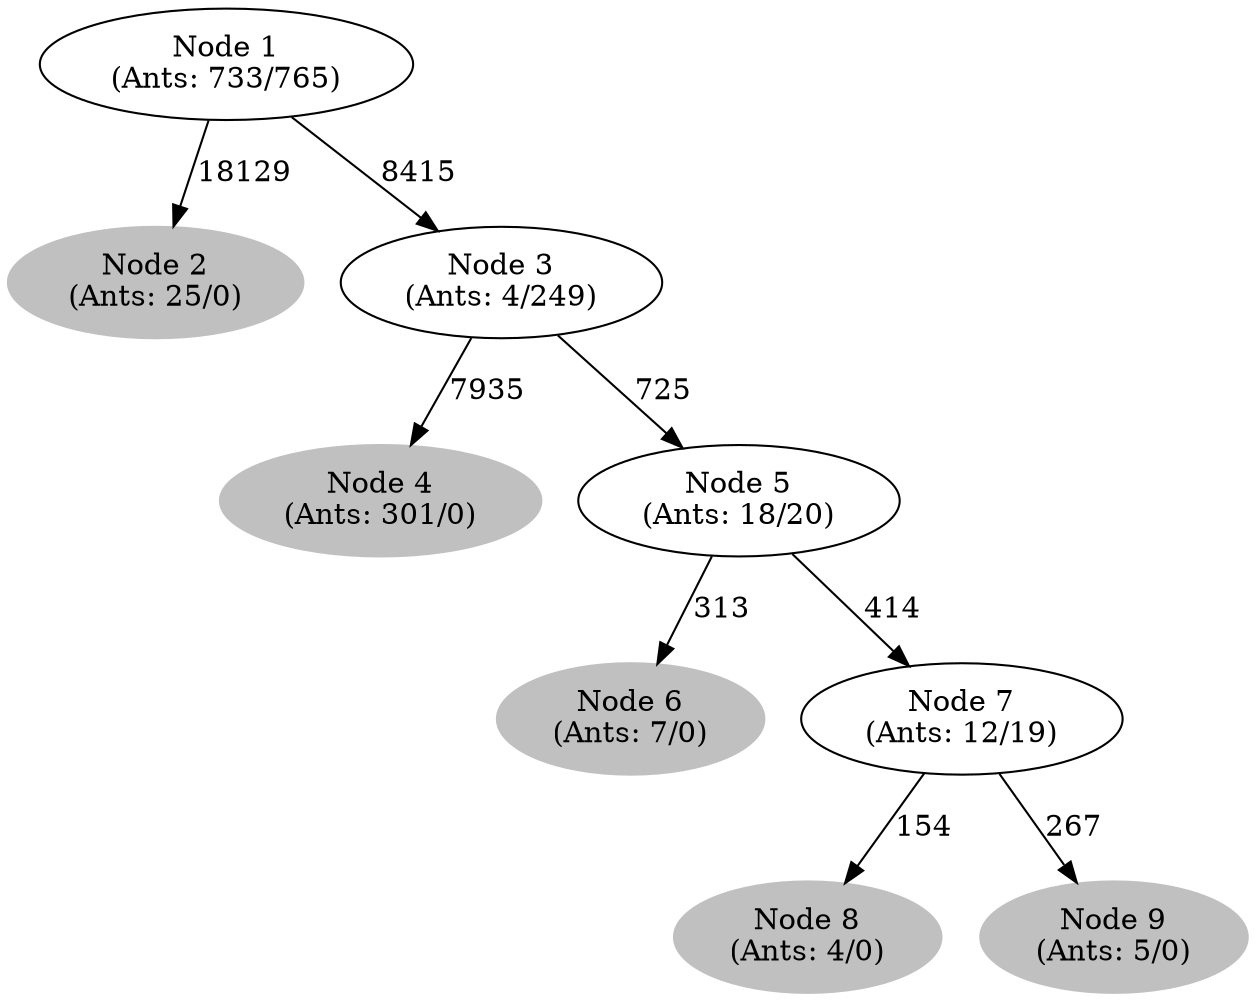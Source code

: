 digraph G {
	
	 "Node 2\n(Ants: 25/0)" [style=filled,color="gray"];
	"Node 1\n(Ants: 733/765)" -> "Node 2\n(Ants: 25/0)" [label=18129];
	 "Node 1\n(Ants: 733/765)" -> "Node 3\n(Ants: 4/249)" [label=8415];
	 "Node 4\n(Ants: 301/0)" [style=filled,color="gray"];
	"Node 3\n(Ants: 4/249)" -> "Node 4\n(Ants: 301/0)" [label=7935];
	 "Node 3\n(Ants: 4/249)" -> "Node 5\n(Ants: 18/20)" [label=725];
	 "Node 6\n(Ants: 7/0)" [style=filled,color="gray"];
	"Node 5\n(Ants: 18/20)" -> "Node 6\n(Ants: 7/0)" [label=313];
	 "Node 5\n(Ants: 18/20)" -> "Node 7\n(Ants: 12/19)" [label=414];
	 "Node 8\n(Ants: 4/0)" [style=filled,color="gray"];
	"Node 7\n(Ants: 12/19)" -> "Node 8\n(Ants: 4/0)" [label=154];
	 "Node 9\n(Ants: 5/0)" [style=filled,color="gray"];
	"Node 7\n(Ants: 12/19)" -> "Node 9\n(Ants: 5/0)" [label=267];
	 
}
